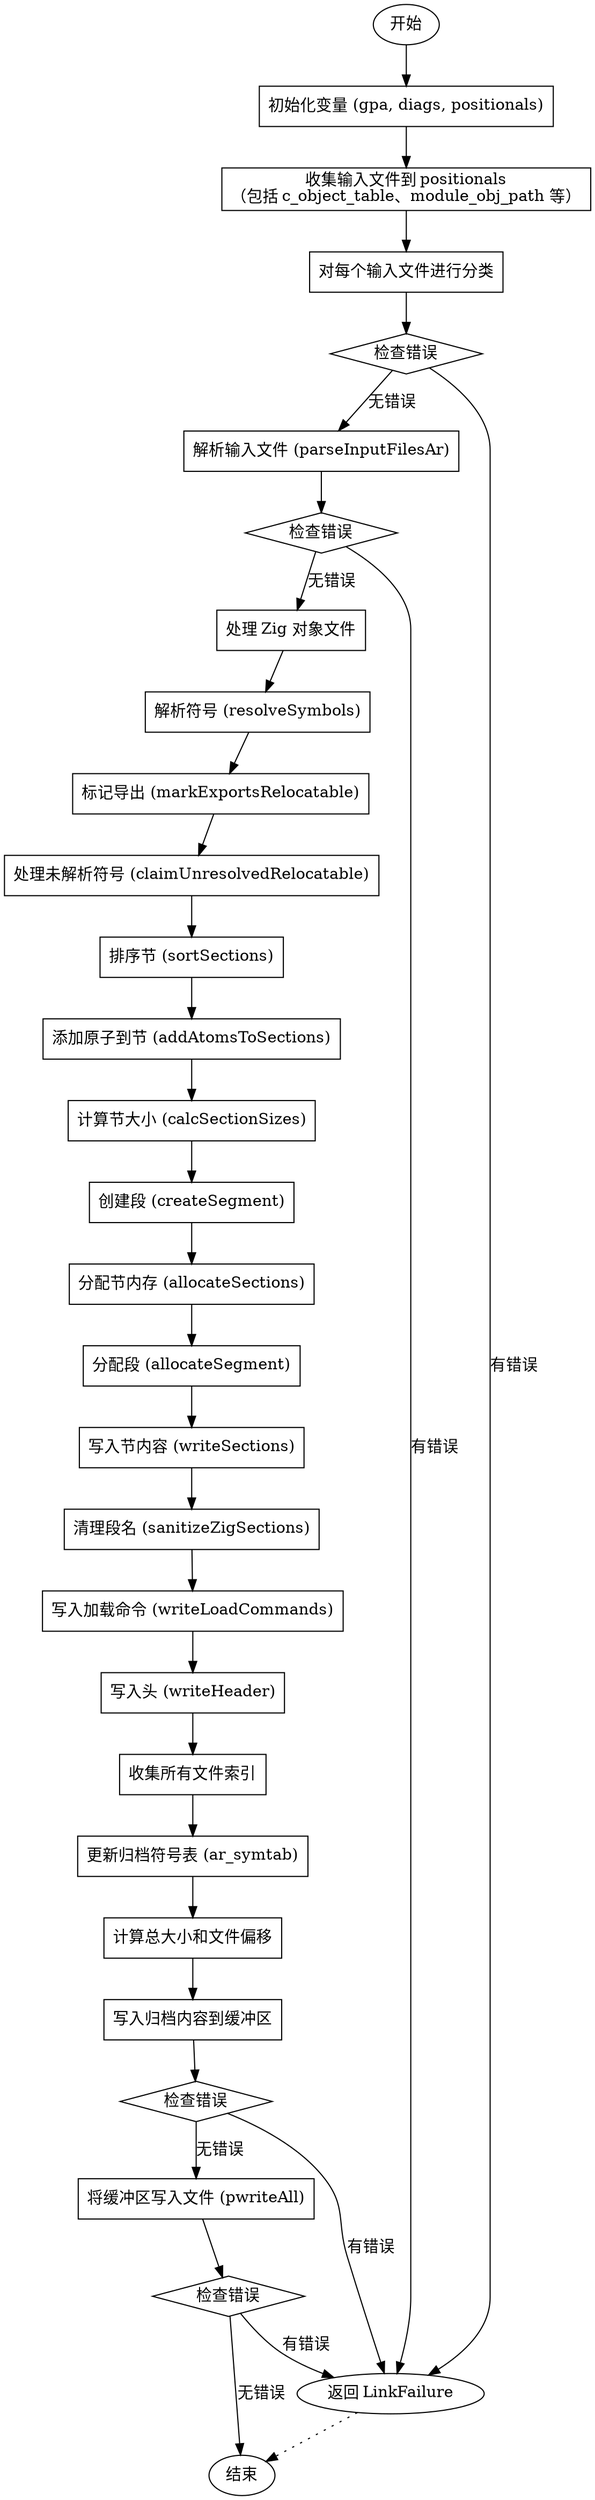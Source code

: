 
digraph flushStaticLib {
    node [shape=rectangle];
    start [label="开始", shape=ellipse];
    end [label="结束", shape=ellipse];
    init_vars [label="初始化变量 (gpa, diags, positionals)"];
    collect_inputs [label="收集输入文件到 positionals\n（包括 c_object_table、module_obj_path 等）"];
    classify_inputs [label="对每个输入文件进行分类"];
    parse_files [label="解析输入文件 (parseInputFilesAr)"];
    handle_zig_object [label="处理 Zig 对象文件"];
    resolve_symbols [label="解析符号 (resolveSymbols)"];
    mark_exports [label="标记导出 (markExportsRelocatable)"];
    claim_unresolved [label="处理未解析符号 (claimUnresolvedRelocatable)"];
    sort_sections [label="排序节 (sortSections)"];
    add_atoms [label="添加原子到节 (addAtomsToSections)"];
    calc_sizes [label="计算节大小 (calcSectionSizes)"];
    create_segment [label="创建段 (createSegment)"];
    allocate_sections [label="分配节内存 (allocateSections)"];
    allocate_segment [label="分配段 (allocateSegment)"];
    write_sections [label="写入节内容 (writeSections)"];
    sanitize_sections [label="清理段名 (sanitizeZigSections)"];
    write_load_commands [label="写入加载命令 (writeLoadCommands)"];
    write_header [label="写入头 (writeHeader)"];
    collect_files [label="收集所有文件索引"];
    update_symtab [label="更新归档符号表 (ar_symtab)"];
    calculate_size [label="计算总大小和文件偏移"];
    write_archive [label="写入归档内容到缓冲区"];
    write_to_file [label="将缓冲区写入文件 (pwriteAll)"];
    error_check1 [label="检查错误", shape=diamond];
    error_check2 [label="检查错误", shape=diamond];
    error_check3 [label="检查错误", shape=diamond];
    error_check4 [label="检查错误", shape=diamond];
    error_link_failure [label="返回 LinkFailure", shape=ellipse];

    start -> init_vars;
    init_vars -> collect_inputs;
    collect_inputs -> classify_inputs;
    classify_inputs -> error_check1;
    error_check1 -> parse_files [label="无错误"];
    error_check1 -> error_link_failure [label="有错误"];
    parse_files -> error_check2;
    error_check2 -> handle_zig_object [label="无错误"];
    error_check2 -> error_link_failure [label="有错误"];
    handle_zig_object -> resolve_symbols;
    resolve_symbols -> mark_exports;
    mark_exports -> claim_unresolved;
    claim_unresolved -> sort_sections;
    sort_sections -> add_atoms;
    add_atoms -> calc_sizes;
    calc_sizes -> create_segment;
    create_segment -> allocate_sections;
    allocate_sections -> allocate_segment;
    allocate_segment -> write_sections;
    write_sections -> sanitize_sections;
    sanitize_sections -> write_load_commands;
    write_load_commands -> write_header;
    write_header -> collect_files;
    collect_files -> update_symtab;
    update_symtab -> calculate_size;
    calculate_size -> write_archive;
    write_archive -> error_check3;
    error_check3 -> write_to_file [label="无错误"];
    error_check3 -> error_link_failure [label="有错误"];
    write_to_file -> error_check4;
    error_check4 -> end [label="无错误"];
    error_check4 -> error_link_failure [label="有错误"];

    // 错误处理路径
    error_link_failure -> end [style=dotted];
}
